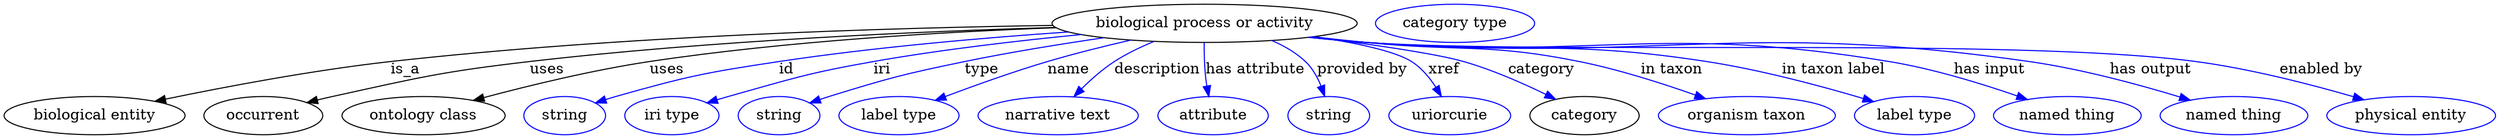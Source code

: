 digraph {
	graph [bb="0,0,2345.4,123"];
	node [label="\N"];
	"biological process or activity"	[height=0.5,
		label="biological process or activity",
		pos="1129.1,105",
		width=3.9899];
	"biological entity"	[height=0.5,
		pos="85.142,18",
		width=2.3651];
	"biological process or activity" -> "biological entity"	[label=is_a,
		lp="378.14,61.5",
		pos="e,141.99,31.47 986.3,103.04 832.31,100.7 580.18,93.105 364.14,69 291.02,60.841 208.13,45.156 151.84,33.519"];
	occurrent	[height=0.5,
		pos="244.14,18",
		width=1.5526];
	"biological process or activity" -> occurrent	[label=uses,
		lp="511.64,61.5",
		pos="e,285.28,30.292 988.65,101.09 859.91,97.281 664.19,88.59 495.14,69 411.74,59.335 391.15,53.97 309.14,36 304.54,34.992 299.78,33.879 \
295.01,32.72"];
	"ontology class"	[height=0.5,
		pos="395.14,18",
		width=2.1304];
	"biological process or activity" -> "ontology class"	[label=uses,
		lp="625.64,61.5",
		pos="e,442.31,32.351 989.44,100.74 884.37,96.806 737.11,88.127 609.14,69 555.23,60.942 494.84,46.305 452,34.942"];
	id	[color=blue,
		height=0.5,
		label=string,
		pos="528.14,18",
		width=1.0652];
	"biological process or activity" -> id	[color=blue,
		label=id,
		lp="738.14,61.5",
		pos="e,557.14,29.954 1001.4,96.747 923.12,91.315 821.01,82.466 731.14,69 661.49,58.562 643.93,55.131 576.14,36 573.04,35.124 569.84,34.151 \
566.64,33.129",
		style=solid];
	iri	[color=blue,
		height=0.5,
		label="iri type",
		pos="629.14,18",
		width=1.2277];
	"biological process or activity" -> iri	[color=blue,
		label=iri,
		lp="828.14,61.5",
		pos="e,662.45,29.879 1013.5,94.317 955.23,88.577 883.68,80.206 820.14,69 758.46,58.121 743.49,52.747 683.14,36 679.57,35.009 675.88,33.941 \
672.18,32.84",
		style=solid];
	type	[color=blue,
		height=0.5,
		label=string,
		pos="730.14,18",
		width=1.0652];
	"biological process or activity" -> type	[color=blue,
		label=type,
		lp="920.14,61.5",
		pos="e,759.08,29.944 1034.6,91.44 994.25,85.524 946.72,77.821 904.14,69 847.04,57.17 832.85,53.27 777.14,36 774.38,35.145 771.55,34.225 \
768.7,33.271",
		style=solid];
	name	[color=blue,
		height=0.5,
		label="label type",
		pos="843.14,18",
		width=1.5707];
	"biological process or activity" -> name	[color=blue,
		label=name,
		lp="1002.1,61.5",
		pos="e,877.06,32.403 1059.9,89.193 1035.2,83.469 1007.3,76.49 982.14,69 949.75,59.349 913.86,46.381 886.67,36.07",
		style=solid];
	description	[color=blue,
		height=0.5,
		label="narrative text",
		pos="993.14,18",
		width=2.0943];
	"biological process or activity" -> description	[color=blue,
		label=description,
		lp="1084.6,61.5",
		pos="e,1007.4,36.011 1081.2,88.01 1068.6,82.836 1055.5,76.469 1044.1,69 1033.4,61.925 1023,52.383 1014.4,43.532",
		style=solid];
	"has attribute"	[color=blue,
		height=0.5,
		label=attribute,
		pos="1138.1,18",
		width=1.4443];
	"biological process or activity" -> "has attribute"	[color=blue,
		label="has attribute",
		lp="1177.1,61.5",
		pos="e,1133.5,35.966 1128.6,86.814 1128.5,77.14 1128.8,64.858 1130.1,54 1130.5,51.309 1130.9,48.522 1131.4,45.749",
		style=solid];
	"provided by"	[color=blue,
		height=0.5,
		label=string,
		pos="1246.1,18",
		width=1.0652];
	"biological process or activity" -> "provided by"	[color=blue,
		label="provided by",
		lp="1277.6,61.5",
		pos="e,1242.2,36.312 1192.5,88.767 1204,83.864 1215.2,77.428 1224.1,69 1230.8,62.743 1235.6,54.117 1238.9,45.79",
		style=solid];
	xref	[color=blue,
		height=0.5,
		label=uriorcurie,
		pos="1360.1,18",
		width=1.5887];
	"biological process or activity" -> xref	[color=blue,
		label=xref,
		lp="1354.6,61.5",
		pos="e,1352.2,36.061 1232.8,92.477 1270.7,86.784 1308.3,78.969 1324.1,69 1333.5,63.099 1341.2,53.797 1347,44.808",
		style=solid];
	category	[height=0.5,
		pos="1487.1,18",
		width=1.4263];
	"biological process or activity" -> category	[color=blue,
		label=category,
		lp="1446.6,61.5",
		pos="e,1459.8,33.503 1230.8,92.216 1285.3,85.332 1346.7,76.543 1373.1,69 1399.9,61.356 1428.7,48.731 1450.6,38.079",
		style=solid];
	"in taxon"	[color=blue,
		height=0.5,
		label="organism taxon",
		pos="1640.1,18",
		width=2.3109];
	"biological process or activity" -> "in taxon"	[color=blue,
		label="in taxon",
		lp="1569.1,61.5",
		pos="e,1601.2,33.952 1231.3,92.26 1248,90.437 1265,88.623 1281.1,87 1370.4,78.015 1394.2,86.634 1482.1,69 1519.6,61.497 1560.6,48.345 \
1591.5,37.413",
		style=solid];
	"in taxon label"	[color=blue,
		height=0.5,
		label="label type",
		pos="1798.1,18",
		width=1.5707];
	"biological process or activity" -> "in taxon label"	[color=blue,
		label="in taxon label",
		lp="1721.6,61.5",
		pos="e,1759.6,31.224 1229.2,92.01 1246.5,90.166 1264.3,88.41 1281.1,87 1423.5,75.054 1460.9,90.679 1602.1,69 1653.3,61.141 1710.6,45.74 \
1750,34.096",
		style=solid];
	"has input"	[color=blue,
		height=0.5,
		label="named thing",
		pos="1942.1,18",
		width=1.9318];
	"biological process or activity" -> "has input"	[color=blue,
		label="has input",
		lp="1868.6,61.5",
		pos="e,1904.4,33.22 1228,91.861 1245.7,89.998 1263.9,88.275 1281.1,87 1499.8,70.804 1557.8,104.56 1774.1,69 1815.8,62.151 1861.7,48.03 \
1895,36.537",
		style=solid];
	"has output"	[color=blue,
		height=0.5,
		label="named thing",
		pos="2099.1,18",
		width=1.9318];
	"biological process or activity" -> "has output"	[color=blue,
		label="has output",
		lp="2020.6,61.5",
		pos="e,2057.9,32.567 1227.2,91.835 1245.1,89.952 1263.7,88.227 1281.1,87 1558.4,67.54 1631,108.09 1906.1,69 1955.1,62.05 2009.4,47.305 \
2048,35.618",
		style=solid];
	"enabled by"	[color=blue,
		height=0.5,
		label="physical entity",
		pos="2266.1,18",
		width=2.2026];
	"biological process or activity" -> "enabled by"	[color=blue,
		label="enabled by",
		lp="2181.6,61.5",
		pos="e,2221.5,32.977 1227.1,91.752 1245.1,89.877 1263.7,88.177 1281.1,87 1454.6,75.328 1890.8,91.922 2063.1,69 2114.3,62.19 2171.3,47.507 \
2211.9,35.805",
		style=solid];
	"named thing_category"	[color=blue,
		height=0.5,
		label="category type",
		pos="1365.1,105",
		width=2.0762];
}

